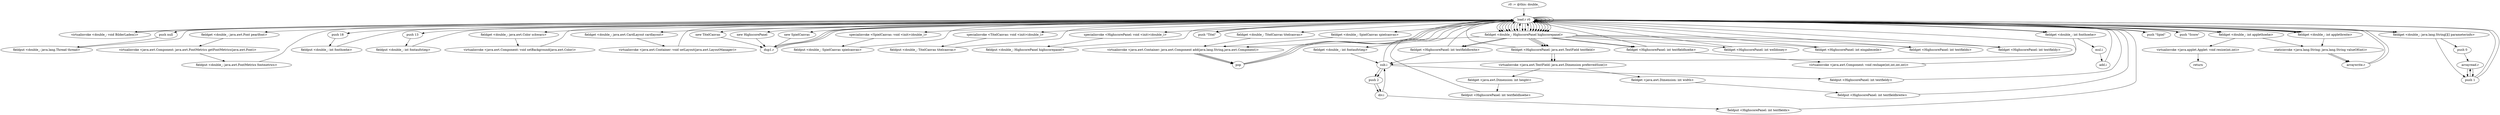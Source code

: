 digraph "" {
    "r0 := @this: double_"
    "load.r r0"
    "r0 := @this: double_"->"load.r r0";
    "virtualinvoke <double_: void BilderLaden()>"
    "load.r r0"->"virtualinvoke <double_: void BilderLaden()>";
    "virtualinvoke <double_: void BilderLaden()>"->"load.r r0";
    "push null"
    "load.r r0"->"push null";
    "fieldput <double_: java.lang.Thread thread>"
    "push null"->"fieldput <double_: java.lang.Thread thread>";
    "fieldput <double_: java.lang.Thread thread>"->"load.r r0";
    "load.r r0"->"load.r r0";
    "load.r r0"->"load.r r0";
    "fieldget <double_: java.awt.Font pearlfont>"
    "load.r r0"->"fieldget <double_: java.awt.Font pearlfont>";
    "virtualinvoke <java.awt.Component: java.awt.FontMetrics getFontMetrics(java.awt.Font)>"
    "fieldget <double_: java.awt.Font pearlfont>"->"virtualinvoke <java.awt.Component: java.awt.FontMetrics getFontMetrics(java.awt.Font)>";
    "fieldput <double_: java.awt.FontMetrics fontmetrics>"
    "virtualinvoke <java.awt.Component: java.awt.FontMetrics getFontMetrics(java.awt.Font)>"->"fieldput <double_: java.awt.FontMetrics fontmetrics>";
    "fieldput <double_: java.awt.FontMetrics fontmetrics>"->"load.r r0";
    "push 18"
    "load.r r0"->"push 18";
    "fieldput <double_: int fonthoehe>"
    "push 18"->"fieldput <double_: int fonthoehe>";
    "fieldput <double_: int fonthoehe>"->"load.r r0";
    "push 13"
    "load.r r0"->"push 13";
    "fieldput <double_: int fontaufstieg>"
    "push 13"->"fieldput <double_: int fontaufstieg>";
    "fieldput <double_: int fontaufstieg>"->"load.r r0";
    "load.r r0"->"load.r r0";
    "fieldget <double_: java.awt.Color schwarz>"
    "load.r r0"->"fieldget <double_: java.awt.Color schwarz>";
    "virtualinvoke <java.awt.Component: void setBackground(java.awt.Color)>"
    "fieldget <double_: java.awt.Color schwarz>"->"virtualinvoke <java.awt.Component: void setBackground(java.awt.Color)>";
    "virtualinvoke <java.awt.Component: void setBackground(java.awt.Color)>"->"load.r r0";
    "load.r r0"->"load.r r0";
    "fieldget <double_: java.awt.CardLayout cardlayout>"
    "load.r r0"->"fieldget <double_: java.awt.CardLayout cardlayout>";
    "virtualinvoke <java.awt.Container: void setLayout(java.awt.LayoutManager)>"
    "fieldget <double_: java.awt.CardLayout cardlayout>"->"virtualinvoke <java.awt.Container: void setLayout(java.awt.LayoutManager)>";
    "virtualinvoke <java.awt.Container: void setLayout(java.awt.LayoutManager)>"->"load.r r0";
    "new SpielCanvas"
    "load.r r0"->"new SpielCanvas";
    "dup1.r"
    "new SpielCanvas"->"dup1.r";
    "dup1.r"->"load.r r0";
    "specialinvoke <SpielCanvas: void <init>(double_)>"
    "load.r r0"->"specialinvoke <SpielCanvas: void <init>(double_)>";
    "fieldput <double_: SpielCanvas spielcanvas>"
    "specialinvoke <SpielCanvas: void <init>(double_)>"->"fieldput <double_: SpielCanvas spielcanvas>";
    "fieldput <double_: SpielCanvas spielcanvas>"->"load.r r0";
    "new TitelCanvas"
    "load.r r0"->"new TitelCanvas";
    "new TitelCanvas"->"dup1.r";
    "dup1.r"->"load.r r0";
    "specialinvoke <TitelCanvas: void <init>(double_)>"
    "load.r r0"->"specialinvoke <TitelCanvas: void <init>(double_)>";
    "fieldput <double_: TitelCanvas titelcanvas>"
    "specialinvoke <TitelCanvas: void <init>(double_)>"->"fieldput <double_: TitelCanvas titelcanvas>";
    "fieldput <double_: TitelCanvas titelcanvas>"->"load.r r0";
    "new HighscorePanel"
    "load.r r0"->"new HighscorePanel";
    "new HighscorePanel"->"dup1.r";
    "dup1.r"->"load.r r0";
    "specialinvoke <HighscorePanel: void <init>(double_)>"
    "load.r r0"->"specialinvoke <HighscorePanel: void <init>(double_)>";
    "fieldput <double_: HighscorePanel highscorepanel>"
    "specialinvoke <HighscorePanel: void <init>(double_)>"->"fieldput <double_: HighscorePanel highscorepanel>";
    "fieldput <double_: HighscorePanel highscorepanel>"->"load.r r0";
    "push \"Titel\""
    "load.r r0"->"push \"Titel\"";
    "push \"Titel\""->"load.r r0";
    "fieldget <double_: TitelCanvas titelcanvas>"
    "load.r r0"->"fieldget <double_: TitelCanvas titelcanvas>";
    "virtualinvoke <java.awt.Container: java.awt.Component add(java.lang.String,java.awt.Component)>"
    "fieldget <double_: TitelCanvas titelcanvas>"->"virtualinvoke <java.awt.Container: java.awt.Component add(java.lang.String,java.awt.Component)>";
    "pop"
    "virtualinvoke <java.awt.Container: java.awt.Component add(java.lang.String,java.awt.Component)>"->"pop";
    "pop"->"load.r r0";
    "push \"Spiel\""
    "load.r r0"->"push \"Spiel\"";
    "push \"Spiel\""->"load.r r0";
    "fieldget <double_: SpielCanvas spielcanvas>"
    "load.r r0"->"fieldget <double_: SpielCanvas spielcanvas>";
    "fieldget <double_: SpielCanvas spielcanvas>"->"virtualinvoke <java.awt.Container: java.awt.Component add(java.lang.String,java.awt.Component)>";
    "virtualinvoke <java.awt.Container: java.awt.Component add(java.lang.String,java.awt.Component)>"->"pop";
    "pop"->"load.r r0";
    "push \"Score\""
    "load.r r0"->"push \"Score\"";
    "push \"Score\""->"load.r r0";
    "fieldget <double_: HighscorePanel highscorepanel>"
    "load.r r0"->"fieldget <double_: HighscorePanel highscorepanel>";
    "fieldget <double_: HighscorePanel highscorepanel>"->"virtualinvoke <java.awt.Container: java.awt.Component add(java.lang.String,java.awt.Component)>";
    "virtualinvoke <java.awt.Container: java.awt.Component add(java.lang.String,java.awt.Component)>"->"pop";
    "pop"->"load.r r0";
    "load.r r0"->"fieldget <double_: HighscorePanel highscorepanel>";
    "fieldget <double_: HighscorePanel highscorepanel>"->"load.r r0";
    "load.r r0"->"fieldget <double_: HighscorePanel highscorepanel>";
    "fieldget <HighscorePanel: java.awt.TextField textfield>"
    "fieldget <double_: HighscorePanel highscorepanel>"->"fieldget <HighscorePanel: java.awt.TextField textfield>";
    "virtualinvoke <java.awt.TextField: java.awt.Dimension preferredSize()>"
    "fieldget <HighscorePanel: java.awt.TextField textfield>"->"virtualinvoke <java.awt.TextField: java.awt.Dimension preferredSize()>";
    "fieldget <java.awt.Dimension: int width>"
    "virtualinvoke <java.awt.TextField: java.awt.Dimension preferredSize()>"->"fieldget <java.awt.Dimension: int width>";
    "fieldput <HighscorePanel: int textfieldbreite>"
    "fieldget <java.awt.Dimension: int width>"->"fieldput <HighscorePanel: int textfieldbreite>";
    "fieldput <HighscorePanel: int textfieldbreite>"->"load.r r0";
    "load.r r0"->"fieldget <double_: HighscorePanel highscorepanel>";
    "fieldget <double_: HighscorePanel highscorepanel>"->"load.r r0";
    "load.r r0"->"fieldget <double_: HighscorePanel highscorepanel>";
    "fieldget <double_: HighscorePanel highscorepanel>"->"fieldget <HighscorePanel: java.awt.TextField textfield>";
    "fieldget <HighscorePanel: java.awt.TextField textfield>"->"virtualinvoke <java.awt.TextField: java.awt.Dimension preferredSize()>";
    "fieldget <java.awt.Dimension: int height>"
    "virtualinvoke <java.awt.TextField: java.awt.Dimension preferredSize()>"->"fieldget <java.awt.Dimension: int height>";
    "fieldput <HighscorePanel: int textfieldhoehe>"
    "fieldget <java.awt.Dimension: int height>"->"fieldput <HighscorePanel: int textfieldhoehe>";
    "fieldput <HighscorePanel: int textfieldhoehe>"->"load.r r0";
    "load.r r0"->"fieldget <double_: HighscorePanel highscorepanel>";
    "fieldget <double_: HighscorePanel highscorepanel>"->"load.r r0";
    "fieldget <double_: int appletbreite>"
    "load.r r0"->"fieldget <double_: int appletbreite>";
    "fieldget <double_: int appletbreite>"->"load.r r0";
    "load.r r0"->"fieldget <double_: HighscorePanel highscorepanel>";
    "fieldget <HighscorePanel: int textfieldbreite>"
    "fieldget <double_: HighscorePanel highscorepanel>"->"fieldget <HighscorePanel: int textfieldbreite>";
    "sub.i"
    "fieldget <HighscorePanel: int textfieldbreite>"->"sub.i";
    "push 2"
    "sub.i"->"push 2";
    "div.i"
    "push 2"->"div.i";
    "fieldput <HighscorePanel: int textfieldx>"
    "div.i"->"fieldput <HighscorePanel: int textfieldx>";
    "fieldput <HighscorePanel: int textfieldx>"->"load.r r0";
    "load.r r0"->"fieldget <double_: HighscorePanel highscorepanel>";
    "fieldget <double_: HighscorePanel highscorepanel>"->"load.r r0";
    "load.r r0"->"fieldget <double_: HighscorePanel highscorepanel>";
    "fieldget <HighscorePanel: int welldoney>"
    "fieldget <double_: HighscorePanel highscorepanel>"->"fieldget <HighscorePanel: int welldoney>";
    "fieldget <HighscorePanel: int welldoney>"->"load.r r0";
    "load.r r0"->"fieldget <double_: HighscorePanel highscorepanel>";
    "fieldget <HighscorePanel: int eingabezeile>"
    "fieldget <double_: HighscorePanel highscorepanel>"->"fieldget <HighscorePanel: int eingabezeile>";
    "fieldget <HighscorePanel: int eingabezeile>"->"load.r r0";
    "fieldget <double_: int fonthoehe>"
    "load.r r0"->"fieldget <double_: int fonthoehe>";
    "mul.i"
    "fieldget <double_: int fonthoehe>"->"mul.i";
    "add.i"
    "mul.i"->"add.i";
    "add.i"->"load.r r0";
    "fieldget <double_: int fontaufstieg>"
    "load.r r0"->"fieldget <double_: int fontaufstieg>";
    "fieldget <double_: int fontaufstieg>"->"sub.i";
    "sub.i"->"load.r r0";
    "load.r r0"->"fieldget <double_: HighscorePanel highscorepanel>";
    "fieldget <HighscorePanel: int textfieldhoehe>"
    "fieldget <double_: HighscorePanel highscorepanel>"->"fieldget <HighscorePanel: int textfieldhoehe>";
    "fieldget <HighscorePanel: int textfieldhoehe>"->"load.r r0";
    "load.r r0"->"fieldget <double_: int fonthoehe>";
    "fieldget <double_: int fonthoehe>"->"sub.i";
    "sub.i"->"push 2";
    "push 2"->"div.i";
    "div.i"->"sub.i";
    "fieldput <HighscorePanel: int textfieldy>"
    "sub.i"->"fieldput <HighscorePanel: int textfieldy>";
    "fieldput <HighscorePanel: int textfieldy>"->"load.r r0";
    "load.r r0"->"fieldget <double_: HighscorePanel highscorepanel>";
    "fieldget <double_: HighscorePanel highscorepanel>"->"fieldget <HighscorePanel: java.awt.TextField textfield>";
    "fieldget <HighscorePanel: java.awt.TextField textfield>"->"load.r r0";
    "load.r r0"->"fieldget <double_: HighscorePanel highscorepanel>";
    "fieldget <HighscorePanel: int textfieldx>"
    "fieldget <double_: HighscorePanel highscorepanel>"->"fieldget <HighscorePanel: int textfieldx>";
    "fieldget <HighscorePanel: int textfieldx>"->"load.r r0";
    "load.r r0"->"fieldget <double_: HighscorePanel highscorepanel>";
    "fieldget <HighscorePanel: int textfieldy>"
    "fieldget <double_: HighscorePanel highscorepanel>"->"fieldget <HighscorePanel: int textfieldy>";
    "fieldget <HighscorePanel: int textfieldy>"->"load.r r0";
    "load.r r0"->"fieldget <double_: HighscorePanel highscorepanel>";
    "fieldget <double_: HighscorePanel highscorepanel>"->"fieldget <HighscorePanel: int textfieldbreite>";
    "fieldget <HighscorePanel: int textfieldbreite>"->"load.r r0";
    "load.r r0"->"fieldget <double_: HighscorePanel highscorepanel>";
    "fieldget <double_: HighscorePanel highscorepanel>"->"fieldget <HighscorePanel: int textfieldhoehe>";
    "virtualinvoke <java.awt.Component: void reshape(int,int,int,int)>"
    "fieldget <HighscorePanel: int textfieldhoehe>"->"virtualinvoke <java.awt.Component: void reshape(int,int,int,int)>";
    "virtualinvoke <java.awt.Component: void reshape(int,int,int,int)>"->"load.r r0";
    "fieldget <double_: java.lang.String[][] parameterinfo>"
    "load.r r0"->"fieldget <double_: java.lang.String[][] parameterinfo>";
    "push 0"
    "fieldget <double_: java.lang.String[][] parameterinfo>"->"push 0";
    "arrayread.r"
    "push 0"->"arrayread.r";
    "push 1"
    "arrayread.r"->"push 1";
    "push 1"->"load.r r0";
    "load.r r0"->"fieldget <double_: int appletbreite>";
    "staticinvoke <java.lang.String: java.lang.String valueOf(int)>"
    "fieldget <double_: int appletbreite>"->"staticinvoke <java.lang.String: java.lang.String valueOf(int)>";
    "arraywrite.r"
    "staticinvoke <java.lang.String: java.lang.String valueOf(int)>"->"arraywrite.r";
    "arraywrite.r"->"load.r r0";
    "load.r r0"->"fieldget <double_: java.lang.String[][] parameterinfo>";
    "fieldget <double_: java.lang.String[][] parameterinfo>"->"push 1";
    "push 1"->"arrayread.r";
    "arrayread.r"->"push 1";
    "push 1"->"load.r r0";
    "fieldget <double_: int applethoehe>"
    "load.r r0"->"fieldget <double_: int applethoehe>";
    "fieldget <double_: int applethoehe>"->"staticinvoke <java.lang.String: java.lang.String valueOf(int)>";
    "staticinvoke <java.lang.String: java.lang.String valueOf(int)>"->"arraywrite.r";
    "arraywrite.r"->"load.r r0";
    "load.r r0"->"load.r r0";
    "load.r r0"->"fieldget <double_: int appletbreite>";
    "fieldget <double_: int appletbreite>"->"load.r r0";
    "load.r r0"->"fieldget <double_: int applethoehe>";
    "virtualinvoke <java.applet.Applet: void resize(int,int)>"
    "fieldget <double_: int applethoehe>"->"virtualinvoke <java.applet.Applet: void resize(int,int)>";
    "return"
    "virtualinvoke <java.applet.Applet: void resize(int,int)>"->"return";
}
